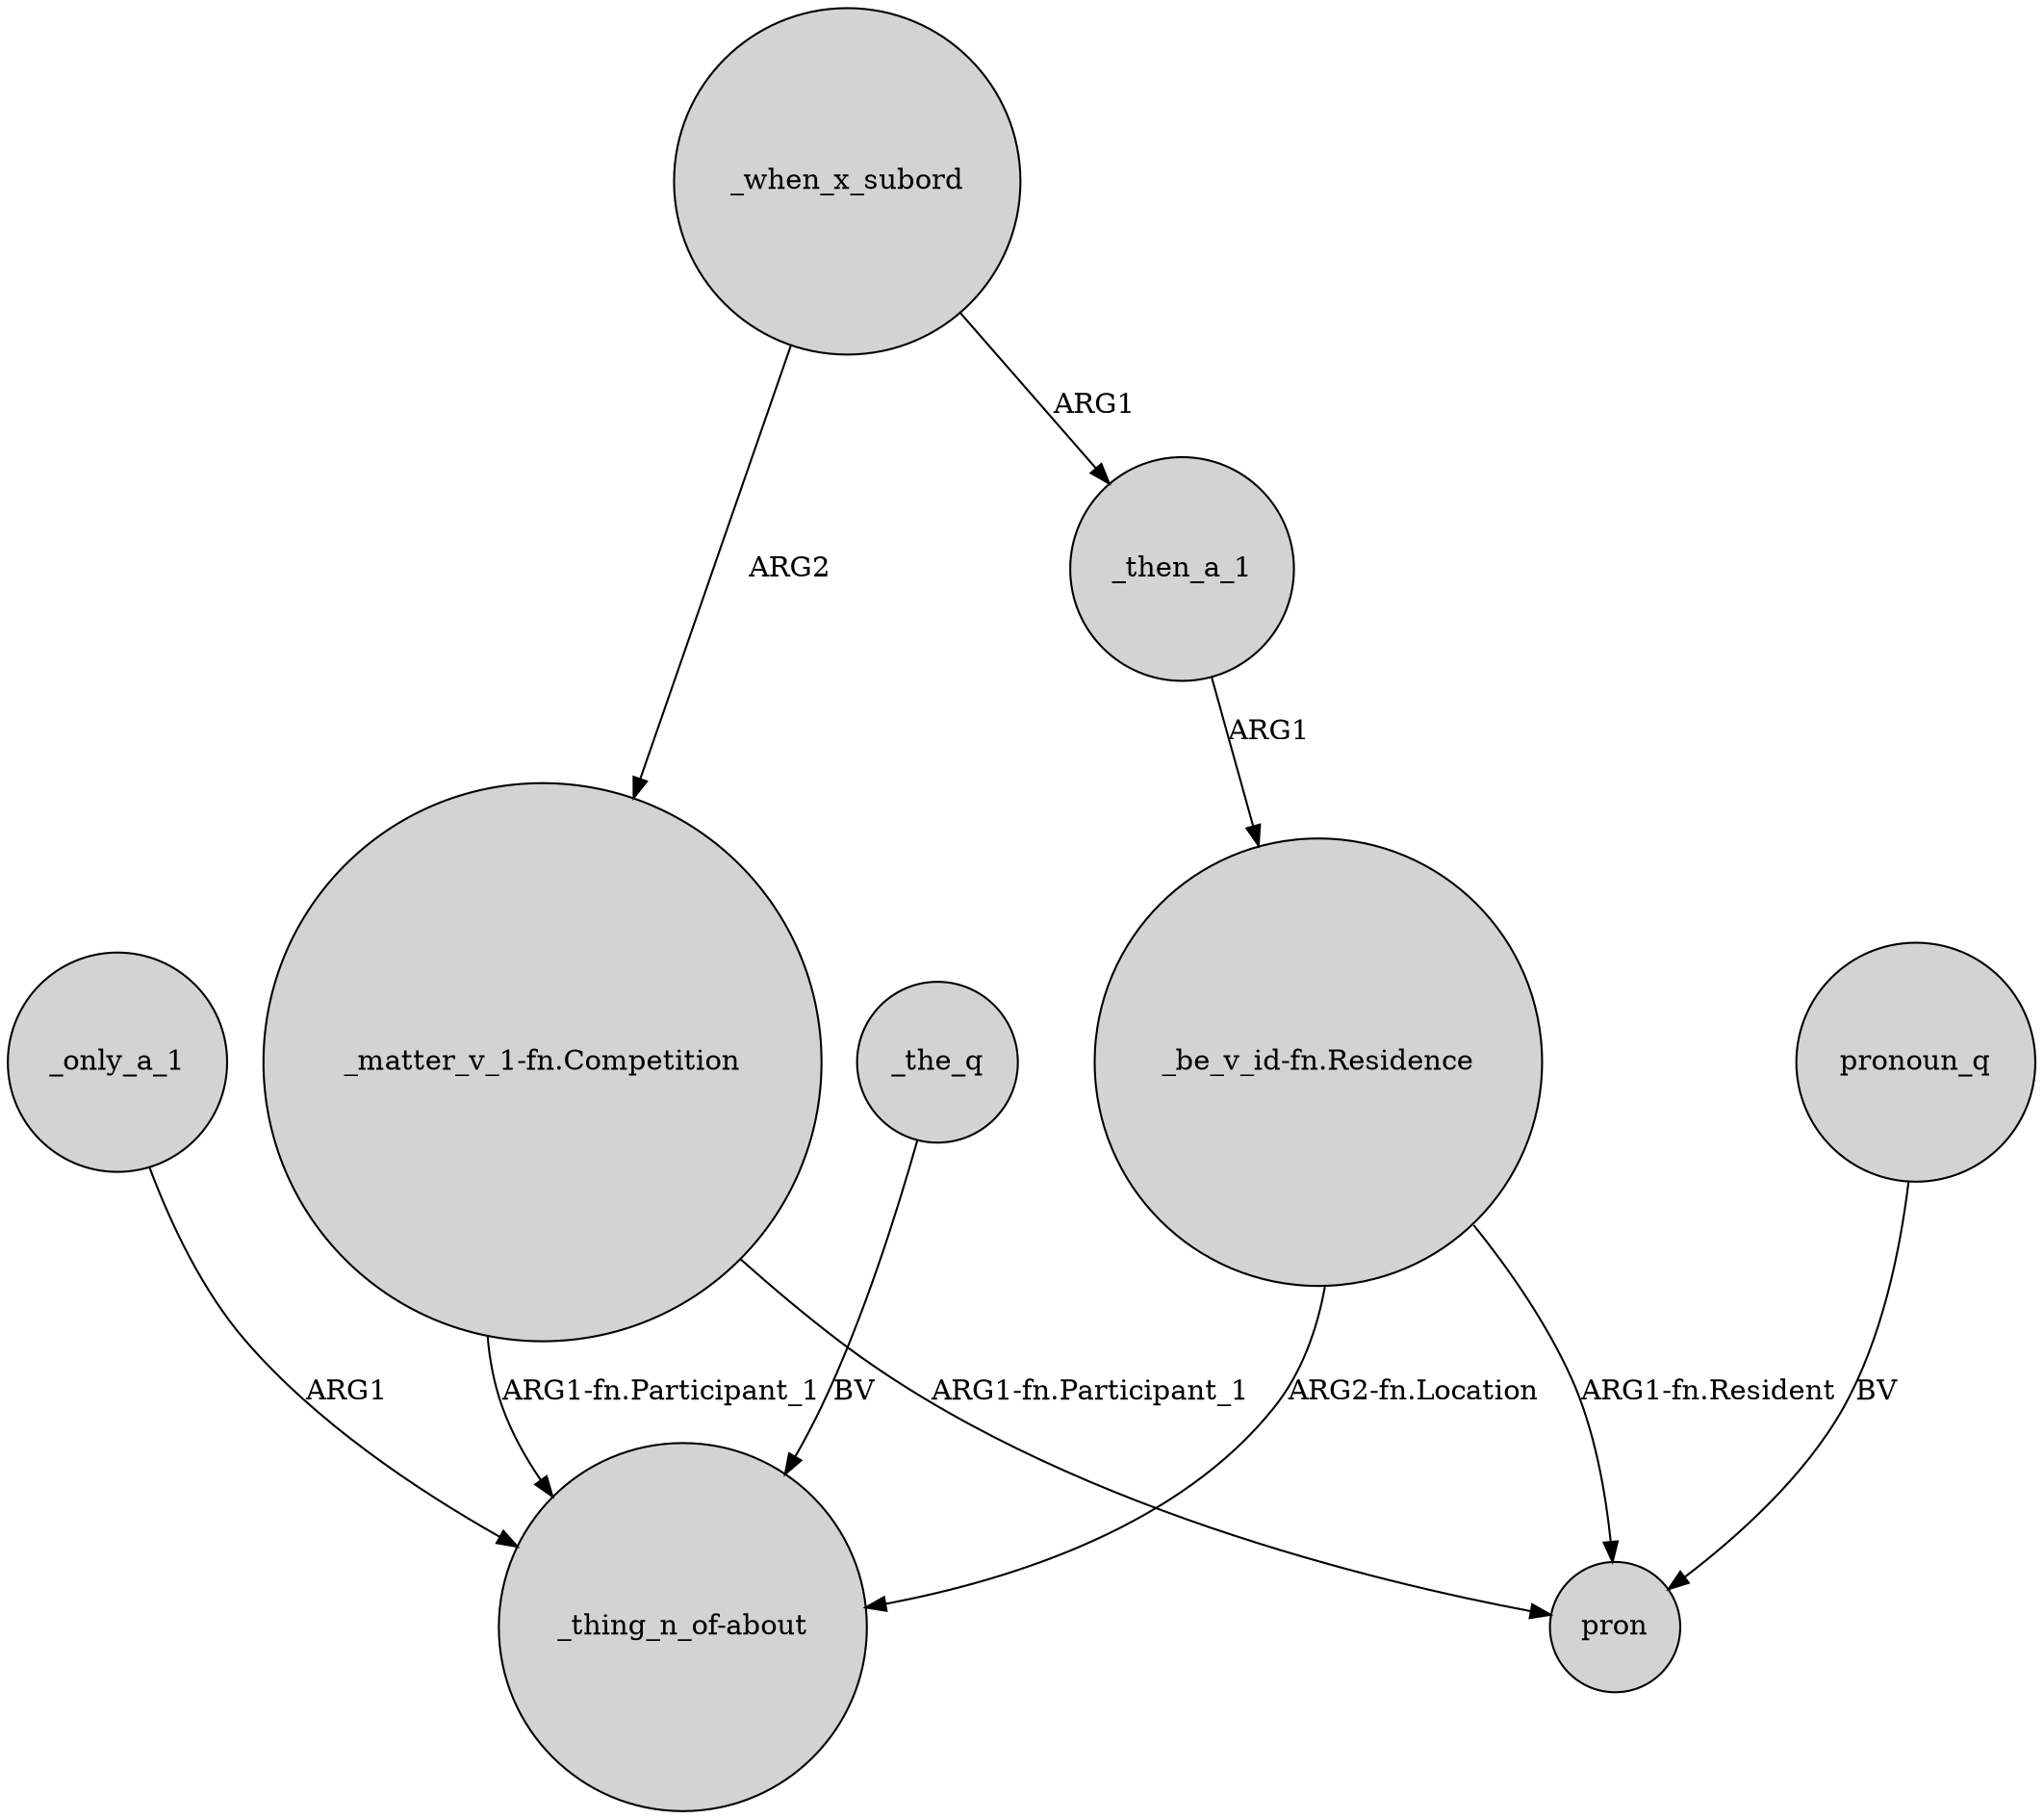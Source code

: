 digraph {
	node [shape=circle style=filled]
	_then_a_1 -> "_be_v_id-fn.Residence" [label=ARG1]
	_the_q -> "_thing_n_of-about" [label=BV]
	"_be_v_id-fn.Residence" -> pron [label="ARG1-fn.Resident"]
	_when_x_subord -> "_matter_v_1-fn.Competition" [label=ARG2]
	_when_x_subord -> _then_a_1 [label=ARG1]
	"_matter_v_1-fn.Competition" -> "_thing_n_of-about" [label="ARG1-fn.Participant_1"]
	pronoun_q -> pron [label=BV]
	_only_a_1 -> "_thing_n_of-about" [label=ARG1]
	"_matter_v_1-fn.Competition" -> pron [label="ARG1-fn.Participant_1"]
	"_be_v_id-fn.Residence" -> "_thing_n_of-about" [label="ARG2-fn.Location"]
}
